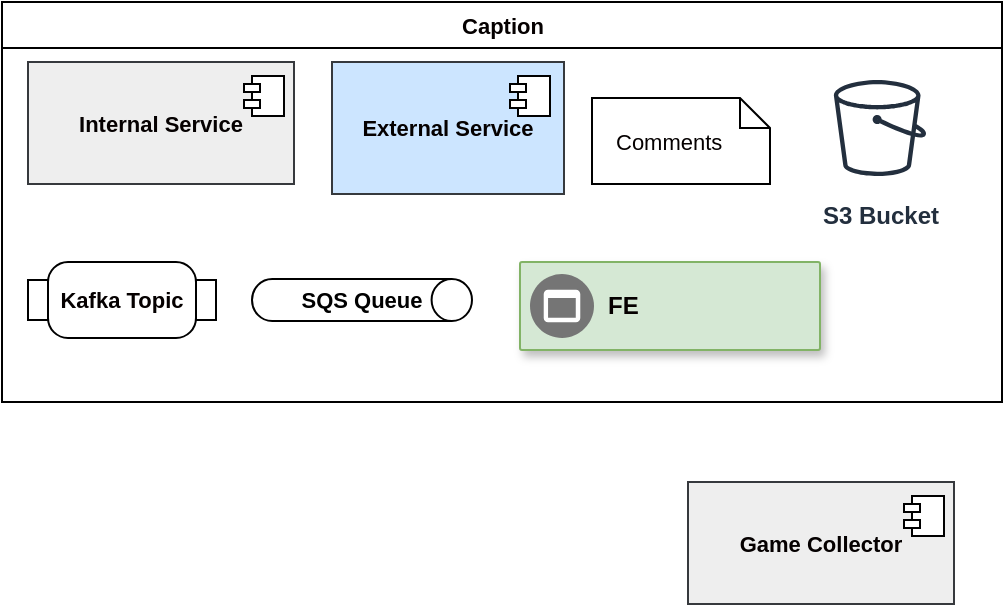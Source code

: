 <mxfile version="20.8.10" type="device" pages="2"><diagram id="7edpR9TRnoRQo5YXsnY4" name="main-flow"><mxGraphModel dx="3072" dy="3166" grid="1" gridSize="10" guides="1" tooltips="1" connect="1" arrows="1" fold="1" page="1" pageScale="1" pageWidth="827" pageHeight="1169" math="0" shadow="0"><root><mxCell id="0"/><mxCell id="1" parent="0"/><mxCell id="t8uLZGGvzsjdX7S0kcHW-12" value="Caption" style="swimlane;fontSize=11;fontColor=#050000;html=1;" parent="1" vertex="1"><mxGeometry x="-1640" y="-2320" width="500" height="200" as="geometry"/></mxCell><mxCell id="t8uLZGGvzsjdX7S0kcHW-13" value="Internal Service" style="html=1;dropTarget=0;rounded=0;shadow=0;glass=0;labelBackgroundColor=none;labelBorderColor=none;sketch=0;fontFamily=Helvetica;strokeColor=#36393d;fontStyle=1;fillColor=#eeeeee;whiteSpace=wrap;fontSize=11;fontColor=#050000;" parent="t8uLZGGvzsjdX7S0kcHW-12" vertex="1"><mxGeometry x="13" y="30" width="133" height="61" as="geometry"/></mxCell><mxCell id="t8uLZGGvzsjdX7S0kcHW-14" value="" style="shape=module;jettyWidth=8;jettyHeight=4;rounded=0;shadow=0;glass=0;labelBackgroundColor=none;labelBorderColor=none;sketch=0;fontFamily=Helvetica;fontColor=default;strokeColor=default;gradientColor=none;html=1;fontSize=11;" parent="t8uLZGGvzsjdX7S0kcHW-13" vertex="1"><mxGeometry x="1" width="20" height="20" relative="1" as="geometry"><mxPoint x="-25" y="7" as="offset"/></mxGeometry></mxCell><mxCell id="t8uLZGGvzsjdX7S0kcHW-15" value="External Service" style="html=1;dropTarget=0;labelBackgroundColor=none;labelBorderColor=none;fontStyle=1;whiteSpace=wrap;rounded=0;shadow=0;glass=0;sketch=0;fontFamily=Helvetica;fillColor=#cce5ff;strokeColor=#36393d;fontSize=11;fontColor=#050000;" parent="t8uLZGGvzsjdX7S0kcHW-12" vertex="1"><mxGeometry x="165" y="30" width="116" height="66" as="geometry"/></mxCell><mxCell id="t8uLZGGvzsjdX7S0kcHW-16" value="" style="shape=module;jettyWidth=8;jettyHeight=4;labelBackgroundColor=none;labelBorderColor=none;gradientColor=none;html=1;rounded=0;shadow=0;glass=0;sketch=0;fontFamily=Helvetica;fontColor=default;fontSize=11;" parent="t8uLZGGvzsjdX7S0kcHW-15" vertex="1"><mxGeometry x="1" width="20" height="20" relative="1" as="geometry"><mxPoint x="-27" y="7" as="offset"/></mxGeometry></mxCell><mxCell id="t8uLZGGvzsjdX7S0kcHW-17" value="Comments" style="shape=note;size=15;align=left;spacingLeft=10;html=1;whiteSpace=wrap;rounded=0;fontSize=11;fontColor=#050000;" parent="t8uLZGGvzsjdX7S0kcHW-12" vertex="1"><mxGeometry x="295" y="48" width="89" height="43" as="geometry"/></mxCell><mxCell id="t8uLZGGvzsjdX7S0kcHW-18" value="Kafka Topic" style="html=1;shape=mxgraph.sysml.isControl;whiteSpace=wrap;align=center;labelBackgroundColor=none;labelBorderColor=none;gradientColor=none;fontStyle=1;fontSize=11;fontColor=#050000;" parent="t8uLZGGvzsjdX7S0kcHW-12" vertex="1"><mxGeometry x="13" y="130.0" width="94" height="38" as="geometry"/></mxCell><mxCell id="t8uLZGGvzsjdX7S0kcHW-19" value="SQS Queue" style="strokeWidth=1;html=1;shape=mxgraph.flowchart.direct_data;whiteSpace=wrap;rounded=0;shadow=0;glass=0;labelBackgroundColor=none;labelBorderColor=none;sketch=0;fontFamily=Helvetica;fontColor=default;gradientColor=none;fontStyle=1;fontSize=11;" parent="t8uLZGGvzsjdX7S0kcHW-12" vertex="1"><mxGeometry x="125" y="138.5" width="110" height="21" as="geometry"/></mxCell><mxCell id="t8uLZGGvzsjdX7S0kcHW-20" value="" style="strokeColor=#82b366;shadow=1;strokeWidth=1;rounded=1;absoluteArcSize=1;arcSize=2;html=1;fontStyle=1;labelBorderColor=default;labelBackgroundColor=none;fontSize=12;fillColor=#d5e8d4;" parent="t8uLZGGvzsjdX7S0kcHW-12" vertex="1"><mxGeometry x="259" y="130" width="150" height="44" as="geometry"/></mxCell><mxCell id="t8uLZGGvzsjdX7S0kcHW-21" value="&lt;b&gt;FE&lt;/b&gt;" style="sketch=0;dashed=0;connectable=0;html=1;fillColor=#757575;strokeColor=none;shape=mxgraph.gcp2.frontend_platform_services;part=1;labelPosition=right;verticalLabelPosition=middle;align=left;verticalAlign=middle;spacingLeft=5;fontSize=12;labelBackgroundColor=none;labelBorderColor=none;fontColor=#050000;" parent="t8uLZGGvzsjdX7S0kcHW-20" vertex="1"><mxGeometry y="0.5" width="32" height="32" relative="1" as="geometry"><mxPoint x="5" y="-16" as="offset"/></mxGeometry></mxCell><mxCell id="t8uLZGGvzsjdX7S0kcHW-22" value="S3 Bucket" style="sketch=0;outlineConnect=0;fontColor=#232F3E;gradientColor=none;strokeColor=#232F3E;fillColor=#ffffff;dashed=0;verticalLabelPosition=bottom;verticalAlign=top;align=center;html=1;fontSize=12;fontStyle=1;aspect=fixed;shape=mxgraph.aws4.resourceIcon;resIcon=mxgraph.aws4.bucket;" parent="t8uLZGGvzsjdX7S0kcHW-12" vertex="1"><mxGeometry x="409" y="33" width="60" height="60" as="geometry"/></mxCell><UserObject label="Game Collector" link="data:page/id,hjbx9vP6uketGqtkfU90" id="t8uLZGGvzsjdX7S0kcHW-23"><mxCell style="html=1;dropTarget=0;rounded=0;shadow=0;glass=0;labelBackgroundColor=none;labelBorderColor=none;sketch=0;fontFamily=Helvetica;strokeColor=#36393d;fontStyle=1;fillColor=#eeeeee;whiteSpace=wrap;fontSize=11;fontColor=#050000;" parent="1" vertex="1"><mxGeometry x="-1297" y="-2080" width="133" height="61" as="geometry"/></mxCell></UserObject><mxCell id="t8uLZGGvzsjdX7S0kcHW-24" value="" style="shape=module;jettyWidth=8;jettyHeight=4;rounded=0;shadow=0;glass=0;labelBackgroundColor=none;labelBorderColor=none;sketch=0;fontFamily=Helvetica;fontColor=default;strokeColor=default;gradientColor=none;html=1;fontSize=11;" parent="t8uLZGGvzsjdX7S0kcHW-23" vertex="1"><mxGeometry x="1" width="20" height="20" relative="1" as="geometry"><mxPoint x="-25" y="7" as="offset"/></mxGeometry></mxCell></root></mxGraphModel></diagram><diagram id="hjbx9vP6uketGqtkfU90" name="game-collector"><mxGraphModel dx="2068" dy="974" grid="0" gridSize="10" guides="1" tooltips="1" connect="1" arrows="1" fold="1" page="0" pageScale="1" pageWidth="827" pageHeight="1169" math="0" shadow="0"><root><mxCell id="0"/><mxCell id="1" parent="0"/><mxCell id="M6GQSkX6LT6C2U1JuD3m-1" value="Domain" style="swimlane;horizontal=1;fontSize=23;html=1;labelPosition=center;verticalLabelPosition=top;align=center;verticalAlign=bottom;startSize=0;glass=0;shadow=0;swimlaneFillColor=none;fontColor=#050000;" parent="1" vertex="1"><mxGeometry x="-330" y="314" width="1487" height="473" as="geometry"><mxRectangle x="440" y="1720" width="60" height="20" as="alternateBounds"/></mxGeometry></mxCell><mxCell id="M6GQSkX6LT6C2U1JuD3m-70" value="&lt;p style=&quot;margin:0px;margin-top:4px;text-align:center;text-decoration:underline;&quot;&gt;&lt;b&gt;OddType : Enum&lt;/b&gt;&lt;/p&gt;&lt;hr&gt;&lt;p style=&quot;margin:0px;margin-left:8px;&quot;&gt;V1 = 1&lt;/p&gt;&lt;p style=&quot;margin:0px;margin-left:8px;&quot;&gt;X = 2&lt;/p&gt;&lt;p style=&quot;margin:0px;margin-left:8px;&quot;&gt;V2 = 3&lt;/p&gt;" style="verticalAlign=top;align=left;overflow=fill;fontSize=12;fontFamily=Helvetica;html=1;" parent="M6GQSkX6LT6C2U1JuD3m-1" vertex="1"><mxGeometry x="1348" y="315.5" width="126" height="82.5" as="geometry"/></mxCell><mxCell id="M6GQSkX6LT6C2U1JuD3m-62" value="Odd : Entity" style="swimlane;fontStyle=1;align=center;verticalAlign=top;childLayout=stackLayout;horizontal=1;startSize=26;horizontalStack=0;resizeParent=1;resizeParentMax=0;resizeLast=0;collapsible=1;marginBottom=0;" parent="M6GQSkX6LT6C2U1JuD3m-1" vertex="1"><mxGeometry x="1069" y="214" width="252" height="138" as="geometry"/></mxCell><mxCell id="M6GQSkX6LT6C2U1JuD3m-63" value="+ BookmakerId: Guid;" style="text;strokeColor=none;fillColor=none;align=left;verticalAlign=top;spacingLeft=4;spacingRight=4;overflow=hidden;rotatable=0;points=[[0,0.5],[1,0.5]];portConstraint=eastwest;" parent="M6GQSkX6LT6C2U1JuD3m-62" vertex="1"><mxGeometry y="26" width="252" height="26" as="geometry"/></mxCell><mxCell id="M6GQSkX6LT6C2U1JuD3m-65" value="+ Type: OddType;" style="text;strokeColor=none;fillColor=none;align=left;verticalAlign=top;spacingLeft=4;spacingRight=4;overflow=hidden;rotatable=0;points=[[0,0.5],[1,0.5]];portConstraint=eastwest;" parent="M6GQSkX6LT6C2U1JuD3m-62" vertex="1"><mxGeometry y="52" width="252" height="26" as="geometry"/></mxCell><mxCell id="xtAAtVoBs47iiQE9iMlB-145" value="+ TeamId: Nullable&lt;Guid&gt;;" style="text;strokeColor=none;fillColor=none;align=left;verticalAlign=top;spacingLeft=4;spacingRight=4;overflow=hidden;rotatable=0;points=[[0,0.5],[1,0.5]];portConstraint=eastwest;" parent="M6GQSkX6LT6C2U1JuD3m-62" vertex="1"><mxGeometry y="78" width="252" height="26" as="geometry"/></mxCell><mxCell id="M6GQSkX6LT6C2U1JuD3m-64" value="+ Value: decimal;" style="text;strokeColor=none;fillColor=none;align=left;verticalAlign=top;spacingLeft=4;spacingRight=4;overflow=hidden;rotatable=0;points=[[0,0.5],[1,0.5]];portConstraint=eastwest;" parent="M6GQSkX6LT6C2U1JuD3m-62" vertex="1"><mxGeometry y="104" width="252" height="26" as="geometry"/></mxCell><mxCell id="M6GQSkX6LT6C2U1JuD3m-66" value="" style="line;strokeWidth=1;fillColor=none;align=left;verticalAlign=middle;spacingTop=-1;spacingLeft=3;spacingRight=3;rotatable=0;labelPosition=right;points=[];portConstraint=eastwest;" parent="M6GQSkX6LT6C2U1JuD3m-62" vertex="1"><mxGeometry y="130" width="252" height="8" as="geometry"/></mxCell><mxCell id="xtAAtVoBs47iiQE9iMlB-146" value="Game : Entity" style="swimlane;fontStyle=1;align=center;verticalAlign=top;childLayout=stackLayout;horizontal=1;startSize=26;horizontalStack=0;resizeParent=1;resizeParentMax=0;resizeLast=0;collapsible=1;marginBottom=0;" parent="M6GQSkX6LT6C2U1JuD3m-1" vertex="1"><mxGeometry x="783" y="149" width="252" height="164" as="geometry"/></mxCell><mxCell id="xtAAtVoBs47iiQE9iMlB-155" value="+ Odds : List&lt;Odd&gt;;" style="text;strokeColor=none;fillColor=none;align=left;verticalAlign=top;spacingLeft=4;spacingRight=4;overflow=hidden;rotatable=0;points=[[0,0.5],[1,0.5]];portConstraint=eastwest;" parent="xtAAtVoBs47iiQE9iMlB-146" vertex="1"><mxGeometry y="26" width="252" height="26" as="geometry"/></mxCell><mxCell id="xtAAtVoBs47iiQE9iMlB-153" value="+ TeamAId: Guid;" style="text;strokeColor=none;fillColor=none;align=left;verticalAlign=top;spacingLeft=4;spacingRight=4;overflow=hidden;rotatable=0;points=[[0,0.5],[1,0.5]];portConstraint=eastwest;" parent="xtAAtVoBs47iiQE9iMlB-146" vertex="1"><mxGeometry y="52" width="252" height="26" as="geometry"/></mxCell><mxCell id="xtAAtVoBs47iiQE9iMlB-154" value="+ TeamBId: Guid;" style="text;strokeColor=none;fillColor=none;align=left;verticalAlign=top;spacingLeft=4;spacingRight=4;overflow=hidden;rotatable=0;points=[[0,0.5],[1,0.5]];portConstraint=eastwest;" parent="xtAAtVoBs47iiQE9iMlB-146" vertex="1"><mxGeometry y="78" width="252" height="26" as="geometry"/></mxCell><mxCell id="Bzm5Zj6NLPJd172n-S0w-12" value="+ Score : string;" style="text;strokeColor=none;fillColor=none;align=left;verticalAlign=top;spacingLeft=4;spacingRight=4;overflow=hidden;rotatable=0;points=[[0,0.5],[1,0.5]];portConstraint=eastwest;" parent="xtAAtVoBs47iiQE9iMlB-146" vertex="1"><mxGeometry y="104" width="252" height="26" as="geometry"/></mxCell><mxCell id="M6GQSkX6LT6C2U1JuD3m-4" value="+ StartDate: DateTime;" style="text;strokeColor=#d79b00;fillColor=#ffe6cc;align=left;verticalAlign=top;spacingLeft=4;spacingRight=4;overflow=hidden;rotatable=0;points=[[0,0.5],[1,0.5]];portConstraint=eastwest;" parent="xtAAtVoBs47iiQE9iMlB-146" vertex="1"><mxGeometry y="130" width="252" height="26" as="geometry"/></mxCell><mxCell id="xtAAtVoBs47iiQE9iMlB-152" value="" style="line;strokeWidth=1;fillColor=none;align=left;verticalAlign=middle;spacingTop=-1;spacingLeft=3;spacingRight=3;rotatable=0;labelPosition=right;points=[];portConstraint=eastwest;" parent="xtAAtVoBs47iiQE9iMlB-146" vertex="1"><mxGeometry y="156" width="252" height="8" as="geometry"/></mxCell><mxCell id="Bzm5Zj6NLPJd172n-S0w-9" style="edgeStyle=orthogonalEdgeStyle;rounded=0;orthogonalLoop=1;jettySize=auto;html=1;entryX=0.456;entryY=-0.007;entryDx=0;entryDy=0;entryPerimeter=0;" parent="M6GQSkX6LT6C2U1JuD3m-1" source="Bzm5Zj6NLPJd172n-S0w-11" target="xtAAtVoBs47iiQE9iMlB-146" edge="1"><mxGeometry relative="1" as="geometry"/></mxCell><mxCell id="Bzm5Zj6NLPJd172n-S0w-14" style="edgeStyle=orthogonalEdgeStyle;rounded=0;orthogonalLoop=1;jettySize=auto;html=1;entryX=0.5;entryY=0;entryDx=0;entryDy=0;" parent="M6GQSkX6LT6C2U1JuD3m-1" source="xtAAtVoBs47iiQE9iMlB-155" target="M6GQSkX6LT6C2U1JuD3m-62" edge="1"><mxGeometry relative="1" as="geometry"/></mxCell><mxCell id="Bzm5Zj6NLPJd172n-S0w-23" value="Review: Check with frontend if StartDate is enough to control the games part or not" style="whiteSpace=wrap;html=1;align=center;verticalAlign=top;fillColor=#ffe6cc;strokeColor=#d79b00;gradientColor=none;spacingLeft=4;spacingRight=4;fontSize=11;fontStyle=0" parent="M6GQSkX6LT6C2U1JuD3m-1" vertex="1"><mxGeometry x="594" y="315.5" width="166" height="54" as="geometry"/></mxCell><mxCell id="Bzm5Zj6NLPJd172n-S0w-25" value="&lt;p style=&quot;margin:0px;margin-top:4px;text-align:center;text-decoration:underline;&quot;&gt;&lt;b&gt;CompetitonType : Enum&lt;/b&gt;&lt;/p&gt;&lt;hr&gt;&lt;p style=&quot;margin:0px;margin-left:8px;&quot;&gt;League = 1&lt;/p&gt;&lt;p style=&quot;margin:0px;margin-left:8px;&quot;&gt;Tournament = 2&amp;nbsp;&lt;/p&gt;&lt;p style=&quot;margin:0px;margin-left:8px;&quot;&gt;Friendly = 3&lt;/p&gt;&lt;p style=&quot;margin:0px;margin-left:8px;&quot;&gt;&lt;br&gt;&lt;/p&gt;" style="verticalAlign=top;align=left;overflow=fill;fontSize=12;fontFamily=Helvetica;html=1;" parent="M6GQSkX6LT6C2U1JuD3m-1" vertex="1"><mxGeometry x="48" y="149" width="185" height="82" as="geometry"/></mxCell><mxCell id="Bzm5Zj6NLPJd172n-S0w-26" style="edgeStyle=orthogonalEdgeStyle;rounded=0;orthogonalLoop=1;jettySize=auto;html=1;entryX=0.5;entryY=0;entryDx=0;entryDy=0;fontSize=11;" parent="M6GQSkX6LT6C2U1JuD3m-1" source="Bzm5Zj6NLPJd172n-S0w-5" target="Bzm5Zj6NLPJd172n-S0w-25" edge="1"><mxGeometry relative="1" as="geometry"/></mxCell><mxCell id="Bzm5Zj6NLPJd172n-S0w-27" value="&lt;p style=&quot;margin:0px;margin-top:4px;text-align:center;text-decoration:underline;&quot;&gt;&lt;b&gt;SportType : Enum&lt;/b&gt;&lt;/p&gt;&lt;hr&gt;&lt;p style=&quot;margin:0px;margin-left:8px;&quot;&gt;Football = 1&lt;/p&gt;&lt;p style=&quot;margin:0px;margin-left:8px;&quot;&gt;Basketball = 2&lt;/p&gt;&lt;p style=&quot;margin:0px;margin-left:8px;&quot;&gt;Tennis = 3&lt;/p&gt;&lt;p style=&quot;margin:0px;margin-left:8px;&quot;&gt;Hockey = 4&amp;nbsp;&lt;/p&gt;&lt;p style=&quot;margin:0px;margin-left:8px;&quot;&gt;Handball = 5&lt;/p&gt;&lt;p style=&quot;margin:0px;margin-left:8px;&quot;&gt;MMA = 6&amp;nbsp;&lt;/p&gt;&lt;p style=&quot;margin:0px;margin-left:8px;&quot;&gt;Voleyball = 7&lt;/p&gt;&lt;p style=&quot;margin:0px;margin-left:8px;&quot;&gt;Snooker = 8&lt;/p&gt;&lt;p style=&quot;margin:0px;margin-left:8px;&quot;&gt;Formula1 = 9&amp;nbsp;&lt;/p&gt;&lt;p style=&quot;margin:0px;margin-left:8px;&quot;&gt;RugbyLeague = 10&lt;/p&gt;&lt;p style=&quot;margin:0px;margin-left:8px;&quot;&gt;RugbyUnion = 11&lt;br&gt;&lt;/p&gt;&lt;p style=&quot;margin:0px;margin-left:8px;&quot;&gt;MotorSports = 12&lt;/p&gt;&lt;p style=&quot;margin:0px;margin-left:8px;&quot;&gt;WaterPolo = 13&lt;/p&gt;&lt;p style=&quot;margin:0px;margin-left:8px;&quot;&gt;Badminton = 14&lt;/p&gt;&lt;p style=&quot;margin:0px;margin-left:8px;&quot;&gt;Cycling = 15&lt;/p&gt;&lt;p style=&quot;margin:0px;margin-left:8px;&quot;&gt;WinterSports = 16&lt;/p&gt;&lt;p style=&quot;margin:0px;margin-left:8px;&quot;&gt;Golf = 17&lt;/p&gt;&lt;p style=&quot;margin:0px;margin-left:8px;&quot;&gt;&lt;br&gt;&lt;/p&gt;&lt;p style=&quot;margin:0px;margin-left:8px;&quot;&gt;&lt;br&gt;&lt;/p&gt;&lt;p style=&quot;margin:0px;margin-left:8px;&quot;&gt;&lt;br&gt;&lt;/p&gt;" style="verticalAlign=top;align=left;overflow=fill;fontSize=12;fontFamily=Helvetica;html=1;" parent="M6GQSkX6LT6C2U1JuD3m-1" vertex="1"><mxGeometry x="260" y="150" width="144" height="289" as="geometry"/></mxCell><mxCell id="Bzm5Zj6NLPJd172n-S0w-28" style="edgeStyle=orthogonalEdgeStyle;rounded=0;orthogonalLoop=1;jettySize=auto;html=1;fontSize=11;" parent="M6GQSkX6LT6C2U1JuD3m-1" source="Bzm5Zj6NLPJd172n-S0w-15" target="Bzm5Zj6NLPJd172n-S0w-27" edge="1"><mxGeometry relative="1" as="geometry"/></mxCell><mxCell id="Bzm5Zj6NLPJd172n-S0w-29" style="edgeStyle=orthogonalEdgeStyle;rounded=0;orthogonalLoop=1;jettySize=auto;html=1;entryX=0.5;entryY=0;entryDx=0;entryDy=0;fontSize=11;dashed=1;dashPattern=1 2;" parent="M6GQSkX6LT6C2U1JuD3m-1" source="M6GQSkX6LT6C2U1JuD3m-4" target="Bzm5Zj6NLPJd172n-S0w-23" edge="1"><mxGeometry relative="1" as="geometry"/></mxCell><mxCell id="Bzm5Zj6NLPJd172n-S0w-2" value="Competition: Aggregate Root" style="swimlane;fontStyle=1;align=center;verticalAlign=top;childLayout=stackLayout;horizontal=1;startSize=26;horizontalStack=0;resizeParent=1;resizeParentMax=0;resizeLast=0;collapsible=1;marginBottom=0;" parent="M6GQSkX6LT6C2U1JuD3m-1" vertex="1"><mxGeometry x="493" y="39" width="252" height="216" as="geometry"/></mxCell><mxCell id="Bzm5Zj6NLPJd172n-S0w-5" value="+ Type: CompetitionType;" style="text;strokeColor=none;fillColor=none;align=left;verticalAlign=top;spacingLeft=4;spacingRight=4;overflow=hidden;rotatable=0;points=[[0,0.5],[1,0.5]];portConstraint=eastwest;" parent="Bzm5Zj6NLPJd172n-S0w-2" vertex="1"><mxGeometry y="26" width="252" height="26" as="geometry"/></mxCell><mxCell id="Bzm5Zj6NLPJd172n-S0w-11" value="+ Games: List&lt;Game&gt;;" style="text;strokeColor=none;fillColor=none;align=left;verticalAlign=top;spacingLeft=4;spacingRight=4;overflow=hidden;rotatable=0;points=[[0,0.5],[1,0.5]];portConstraint=eastwest;" parent="Bzm5Zj6NLPJd172n-S0w-2" vertex="1"><mxGeometry y="52" width="252" height="26" as="geometry"/></mxCell><mxCell id="Bzm5Zj6NLPJd172n-S0w-15" value="+ Sport: SportType;" style="text;strokeColor=none;fillColor=none;align=left;verticalAlign=top;spacingLeft=4;spacingRight=4;overflow=hidden;rotatable=0;points=[[0,0.5],[1,0.5]];portConstraint=eastwest;" parent="Bzm5Zj6NLPJd172n-S0w-2" vertex="1"><mxGeometry y="78" width="252" height="26" as="geometry"/></mxCell><mxCell id="Bzm5Zj6NLPJd172n-S0w-4" value="+ Name: string;" style="text;strokeColor=none;fillColor=none;align=left;verticalAlign=top;spacingLeft=4;spacingRight=4;overflow=hidden;rotatable=0;points=[[0,0.5],[1,0.5]];portConstraint=eastwest;" parent="Bzm5Zj6NLPJd172n-S0w-2" vertex="1"><mxGeometry y="104" width="252" height="26" as="geometry"/></mxCell><mxCell id="Bzm5Zj6NLPJd172n-S0w-3" value="+ Region: string; " style="text;strokeColor=none;fillColor=none;align=left;verticalAlign=top;spacingLeft=4;spacingRight=4;overflow=hidden;rotatable=0;points=[[0,0.5],[1,0.5]];portConstraint=eastwest;" parent="Bzm5Zj6NLPJd172n-S0w-2" vertex="1"><mxGeometry y="130" width="252" height="26" as="geometry"/></mxCell><mxCell id="Bzm5Zj6NLPJd172n-S0w-6" value="+ Description: string;" style="text;strokeColor=none;fillColor=none;align=left;verticalAlign=top;spacingLeft=4;spacingRight=4;overflow=hidden;rotatable=0;points=[[0,0.5],[1,0.5]];portConstraint=eastwest;" parent="Bzm5Zj6NLPJd172n-S0w-2" vertex="1"><mxGeometry y="156" width="252" height="26" as="geometry"/></mxCell><mxCell id="UEuj28Yj2bPsZkfe4KG_-1" value="+ Year: int;" style="text;strokeColor=none;fillColor=none;align=left;verticalAlign=top;spacingLeft=4;spacingRight=4;overflow=hidden;rotatable=0;points=[[0,0.5],[1,0.5]];portConstraint=eastwest;" parent="Bzm5Zj6NLPJd172n-S0w-2" vertex="1"><mxGeometry y="182" width="252" height="26" as="geometry"/></mxCell><mxCell id="Bzm5Zj6NLPJd172n-S0w-7" value="" style="line;strokeWidth=1;fillColor=none;align=left;verticalAlign=middle;spacingTop=-1;spacingLeft=3;spacingRight=3;rotatable=0;labelPosition=right;points=[];portConstraint=eastwest;" parent="Bzm5Zj6NLPJd172n-S0w-2" vertex="1"><mxGeometry y="208" width="252" height="8" as="geometry"/></mxCell><mxCell id="Bzm5Zj6NLPJd172n-S0w-30" value="" style="edgeStyle=orthogonalEdgeStyle;rounded=0;orthogonalLoop=1;jettySize=auto;html=1;fontSize=11;" parent="M6GQSkX6LT6C2U1JuD3m-1" source="M6GQSkX6LT6C2U1JuD3m-65" target="M6GQSkX6LT6C2U1JuD3m-70" edge="1"><mxGeometry relative="1" as="geometry"/></mxCell><UserObject label="Game Collector" link="data:page/id,7edpR9TRnoRQo5YXsnY4" id="M6GQSkX6LT6C2U1JuD3m-60"><mxCell style="html=1;dropTarget=0;rounded=0;shadow=0;glass=0;labelBackgroundColor=none;labelBorderColor=none;sketch=0;fontFamily=Helvetica;strokeColor=#36393d;fontStyle=1;fillColor=#eeeeee;whiteSpace=wrap;" parent="1" vertex="1"><mxGeometry x="347" y="182" width="133" height="61" as="geometry"/></mxCell></UserObject><mxCell id="M6GQSkX6LT6C2U1JuD3m-61" value="" style="shape=module;jettyWidth=8;jettyHeight=4;rounded=0;shadow=0;glass=0;labelBackgroundColor=none;labelBorderColor=none;sketch=0;fontFamily=Helvetica;fontColor=default;strokeColor=default;gradientColor=none;html=1;" parent="M6GQSkX6LT6C2U1JuD3m-60" vertex="1"><mxGeometry x="1" width="20" height="20" relative="1" as="geometry"><mxPoint x="-27" y="7" as="offset"/></mxGeometry></mxCell></root></mxGraphModel></diagram></mxfile>
